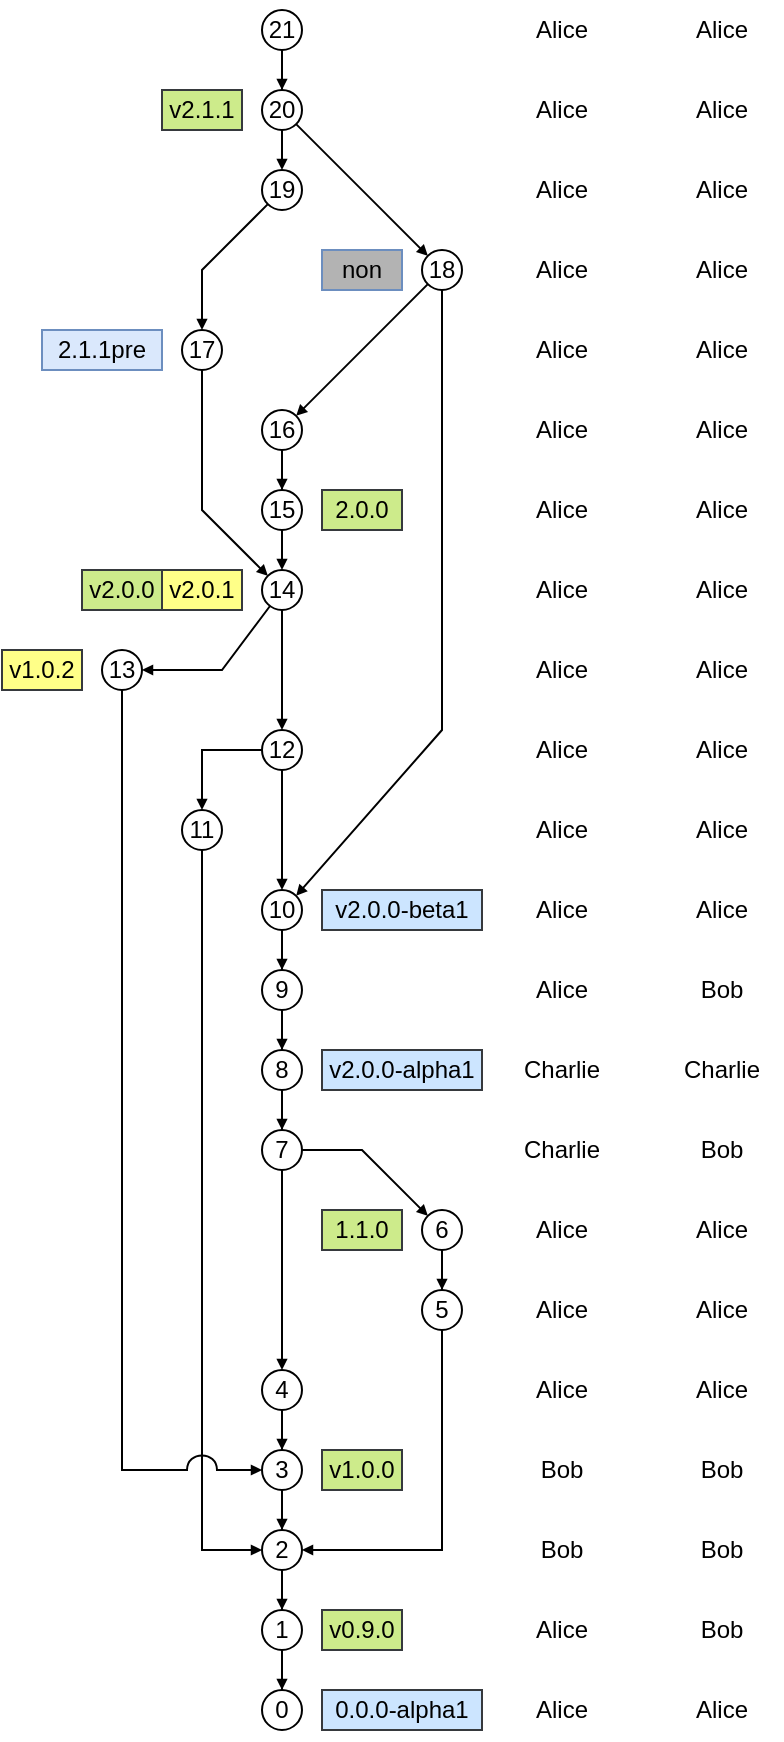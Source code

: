 <mxfile version="18.0.1" type="device" pages="2"><diagram id="Wy5-osBV8eUJZuhgSt0u" name="Page-1"><mxGraphModel dx="277" dy="831" grid="1" gridSize="10" guides="1" tooltips="1" connect="1" arrows="1" fold="1" page="1" pageScale="1" pageWidth="850" pageHeight="1100" math="0" shadow="0"><root><mxCell id="0"/><mxCell id="1" parent="0"/><mxCell id="ljIZP9Z7kQDjwwmqlBIa-49" value="v0.9.0" style="rounded=0;whiteSpace=wrap;html=1;fillColor=#cdeb8b;strokeColor=#36393d;" parent="1" vertex="1"><mxGeometry x="400" y="890" width="40" height="20" as="geometry"/></mxCell><mxCell id="ljIZP9Z7kQDjwwmqlBIa-51" style="edgeStyle=orthogonalEdgeStyle;rounded=0;jumpStyle=arc;jumpSize=15;orthogonalLoop=1;jettySize=auto;html=1;endArrow=block;endFill=1;endSize=3;" parent="1" source="ljIZP9Z7kQDjwwmqlBIa-1" target="ljIZP9Z7kQDjwwmqlBIa-50" edge="1"><mxGeometry relative="1" as="geometry"/></mxCell><mxCell id="ljIZP9Z7kQDjwwmqlBIa-1" value="1" style="ellipse;whiteSpace=wrap;html=1;" parent="1" vertex="1"><mxGeometry x="370" y="890" width="20" height="20" as="geometry"/></mxCell><mxCell id="ljIZP9Z7kQDjwwmqlBIa-9" style="edgeStyle=orthogonalEdgeStyle;rounded=0;orthogonalLoop=1;jettySize=auto;html=1;entryX=0.5;entryY=0;entryDx=0;entryDy=0;endArrow=block;endFill=1;endSize=3;" parent="1" source="ljIZP9Z7kQDjwwmqlBIa-2" target="ljIZP9Z7kQDjwwmqlBIa-1" edge="1"><mxGeometry relative="1" as="geometry"/></mxCell><mxCell id="ljIZP9Z7kQDjwwmqlBIa-2" value="2&lt;span style=&quot;color: rgba(0 , 0 , 0 , 0) ; font-family: monospace ; font-size: 0px&quot;&gt;%3CmxGraphModel%3E%3Croot%3E%3CmxCell%20id%3D%220%22%2F%3E%3CmxCell%20id%3D%221%22%20parent%3D%220%22%2F%3E%3CmxCell%20id%3D%222%22%20value%3D%221%22%20style%3D%22ellipse%3BwhiteSpace%3Dwrap%3Bhtml%3D1%3B%22%20vertex%3D%221%22%20parent%3D%221%22%3E%3CmxGeometry%20x%3D%22170%22%20y%3D%22690%22%20width%3D%2220%22%20height%3D%2220%22%20as%3D%22geometry%22%2F%3E%3C%2FmxCell%3E%3C%2Froot%3E%3C%2FmxGraphModel%3E&lt;/span&gt;" style="ellipse;whiteSpace=wrap;html=1;" parent="1" vertex="1"><mxGeometry x="370" y="850" width="20" height="20" as="geometry"/></mxCell><mxCell id="ljIZP9Z7kQDjwwmqlBIa-10" style="edgeStyle=orthogonalEdgeStyle;rounded=0;orthogonalLoop=1;jettySize=auto;html=1;entryX=0.5;entryY=0;entryDx=0;entryDy=0;endArrow=block;endFill=1;endSize=3;" parent="1" source="ljIZP9Z7kQDjwwmqlBIa-3" target="ljIZP9Z7kQDjwwmqlBIa-2" edge="1"><mxGeometry relative="1" as="geometry"/></mxCell><mxCell id="ljIZP9Z7kQDjwwmqlBIa-3" value="3" style="ellipse;whiteSpace=wrap;html=1;" parent="1" vertex="1"><mxGeometry x="370" y="810" width="20" height="20" as="geometry"/></mxCell><mxCell id="ljIZP9Z7kQDjwwmqlBIa-11" style="edgeStyle=orthogonalEdgeStyle;rounded=0;orthogonalLoop=1;jettySize=auto;html=1;entryX=0.5;entryY=0;entryDx=0;entryDy=0;endArrow=block;endFill=1;endSize=3;" parent="1" source="ljIZP9Z7kQDjwwmqlBIa-4" target="ljIZP9Z7kQDjwwmqlBIa-3" edge="1"><mxGeometry relative="1" as="geometry"/></mxCell><mxCell id="ljIZP9Z7kQDjwwmqlBIa-4" value="4" style="ellipse;whiteSpace=wrap;html=1;" parent="1" vertex="1"><mxGeometry x="370" y="770" width="20" height="20" as="geometry"/></mxCell><mxCell id="ljIZP9Z7kQDjwwmqlBIa-13" style="edgeStyle=orthogonalEdgeStyle;rounded=0;orthogonalLoop=1;jettySize=auto;html=1;entryX=1;entryY=0.5;entryDx=0;entryDy=0;endArrow=block;endFill=1;endSize=3;" parent="1" source="ljIZP9Z7kQDjwwmqlBIa-5" target="ljIZP9Z7kQDjwwmqlBIa-2" edge="1"><mxGeometry relative="1" as="geometry"><Array as="points"><mxPoint x="460" y="860"/></Array></mxGeometry></mxCell><mxCell id="ljIZP9Z7kQDjwwmqlBIa-5" value="5" style="ellipse;whiteSpace=wrap;html=1;" parent="1" vertex="1"><mxGeometry x="450" y="730" width="20" height="20" as="geometry"/></mxCell><mxCell id="ljIZP9Z7kQDjwwmqlBIa-12" style="edgeStyle=orthogonalEdgeStyle;rounded=0;orthogonalLoop=1;jettySize=auto;html=1;entryX=0.5;entryY=0;entryDx=0;entryDy=0;endArrow=block;endFill=1;endSize=3;" parent="1" source="ljIZP9Z7kQDjwwmqlBIa-6" target="ljIZP9Z7kQDjwwmqlBIa-5" edge="1"><mxGeometry relative="1" as="geometry"/></mxCell><mxCell id="ljIZP9Z7kQDjwwmqlBIa-6" value="6" style="ellipse;whiteSpace=wrap;html=1;" parent="1" vertex="1"><mxGeometry x="450" y="690" width="20" height="20" as="geometry"/></mxCell><mxCell id="ljIZP9Z7kQDjwwmqlBIa-14" style="rounded=0;orthogonalLoop=1;jettySize=auto;html=1;entryX=0;entryY=0;entryDx=0;entryDy=0;endArrow=block;endFill=1;endSize=3;" parent="1" source="ljIZP9Z7kQDjwwmqlBIa-8" target="ljIZP9Z7kQDjwwmqlBIa-6" edge="1"><mxGeometry relative="1" as="geometry"><Array as="points"><mxPoint x="420" y="660"/></Array></mxGeometry></mxCell><mxCell id="ljIZP9Z7kQDjwwmqlBIa-26" style="edgeStyle=orthogonalEdgeStyle;rounded=0;orthogonalLoop=1;jettySize=auto;html=1;entryX=0.5;entryY=0;entryDx=0;entryDy=0;endArrow=block;endFill=1;endSize=3;" parent="1" source="ljIZP9Z7kQDjwwmqlBIa-8" target="ljIZP9Z7kQDjwwmqlBIa-4" edge="1"><mxGeometry relative="1" as="geometry"/></mxCell><mxCell id="ljIZP9Z7kQDjwwmqlBIa-8" value="7" style="ellipse;whiteSpace=wrap;html=1;" parent="1" vertex="1"><mxGeometry x="370" y="650" width="20" height="20" as="geometry"/></mxCell><mxCell id="ljIZP9Z7kQDjwwmqlBIa-16" style="edgeStyle=orthogonalEdgeStyle;rounded=0;orthogonalLoop=1;jettySize=auto;html=1;entryX=0.5;entryY=0;entryDx=0;entryDy=0;endArrow=block;endFill=1;endSize=3;" parent="1" source="ljIZP9Z7kQDjwwmqlBIa-15" target="ljIZP9Z7kQDjwwmqlBIa-8" edge="1"><mxGeometry relative="1" as="geometry"/></mxCell><mxCell id="ljIZP9Z7kQDjwwmqlBIa-15" value="8" style="ellipse;whiteSpace=wrap;html=1;" parent="1" vertex="1"><mxGeometry x="370" y="610" width="20" height="20" as="geometry"/></mxCell><mxCell id="ljIZP9Z7kQDjwwmqlBIa-21" style="edgeStyle=orthogonalEdgeStyle;rounded=0;orthogonalLoop=1;jettySize=auto;html=1;endArrow=block;endFill=1;endSize=3;" parent="1" source="ljIZP9Z7kQDjwwmqlBIa-17" target="ljIZP9Z7kQDjwwmqlBIa-15" edge="1"><mxGeometry relative="1" as="geometry"/></mxCell><mxCell id="ljIZP9Z7kQDjwwmqlBIa-17" value="9" style="ellipse;whiteSpace=wrap;html=1;" parent="1" vertex="1"><mxGeometry x="370" y="570" width="20" height="20" as="geometry"/></mxCell><mxCell id="ljIZP9Z7kQDjwwmqlBIa-22" style="edgeStyle=orthogonalEdgeStyle;rounded=0;orthogonalLoop=1;jettySize=auto;html=1;entryX=0.5;entryY=0;entryDx=0;entryDy=0;endArrow=block;endFill=1;endSize=3;" parent="1" source="ljIZP9Z7kQDjwwmqlBIa-18" target="ljIZP9Z7kQDjwwmqlBIa-17" edge="1"><mxGeometry relative="1" as="geometry"/></mxCell><mxCell id="ljIZP9Z7kQDjwwmqlBIa-18" value="10" style="ellipse;whiteSpace=wrap;html=1;" parent="1" vertex="1"><mxGeometry x="370" y="530" width="20" height="20" as="geometry"/></mxCell><mxCell id="ljIZP9Z7kQDjwwmqlBIa-20" style="edgeStyle=orthogonalEdgeStyle;rounded=0;orthogonalLoop=1;jettySize=auto;html=1;entryX=0;entryY=0.5;entryDx=0;entryDy=0;endArrow=block;endFill=1;endSize=3;" parent="1" source="ljIZP9Z7kQDjwwmqlBIa-19" target="ljIZP9Z7kQDjwwmqlBIa-2" edge="1"><mxGeometry relative="1" as="geometry"><Array as="points"><mxPoint x="340" y="860"/></Array></mxGeometry></mxCell><mxCell id="ljIZP9Z7kQDjwwmqlBIa-19" value="11" style="ellipse;whiteSpace=wrap;html=1;" parent="1" vertex="1"><mxGeometry x="330" y="490" width="20" height="20" as="geometry"/></mxCell><mxCell id="ljIZP9Z7kQDjwwmqlBIa-24" style="edgeStyle=orthogonalEdgeStyle;rounded=0;orthogonalLoop=1;jettySize=auto;html=1;entryX=0.5;entryY=0;entryDx=0;entryDy=0;endArrow=block;endFill=1;endSize=3;" parent="1" source="ljIZP9Z7kQDjwwmqlBIa-23" target="ljIZP9Z7kQDjwwmqlBIa-18" edge="1"><mxGeometry relative="1" as="geometry"/></mxCell><mxCell id="ljIZP9Z7kQDjwwmqlBIa-25" style="edgeStyle=orthogonalEdgeStyle;rounded=0;orthogonalLoop=1;jettySize=auto;html=1;endArrow=block;endFill=1;endSize=3;entryX=0.5;entryY=0;entryDx=0;entryDy=0;" parent="1" source="ljIZP9Z7kQDjwwmqlBIa-23" target="ljIZP9Z7kQDjwwmqlBIa-19" edge="1"><mxGeometry relative="1" as="geometry"><mxPoint x="340" y="460" as="targetPoint"/></mxGeometry></mxCell><mxCell id="ljIZP9Z7kQDjwwmqlBIa-23" value="12" style="ellipse;whiteSpace=wrap;html=1;fontStyle=0" parent="1" vertex="1"><mxGeometry x="370" y="450" width="20" height="20" as="geometry"/></mxCell><mxCell id="ljIZP9Z7kQDjwwmqlBIa-28" style="edgeStyle=orthogonalEdgeStyle;rounded=0;orthogonalLoop=1;jettySize=auto;html=1;entryX=0;entryY=0.5;entryDx=0;entryDy=0;endArrow=block;endFill=1;endSize=3;jumpStyle=arc;jumpSize=15;" parent="1" source="ljIZP9Z7kQDjwwmqlBIa-27" target="ljIZP9Z7kQDjwwmqlBIa-3" edge="1"><mxGeometry relative="1" as="geometry"><Array as="points"><mxPoint x="300" y="820"/></Array></mxGeometry></mxCell><mxCell id="ljIZP9Z7kQDjwwmqlBIa-27" value="13" style="ellipse;whiteSpace=wrap;html=1;" parent="1" vertex="1"><mxGeometry x="290" y="410" width="20" height="20" as="geometry"/></mxCell><mxCell id="ljIZP9Z7kQDjwwmqlBIa-30" style="edgeStyle=orthogonalEdgeStyle;rounded=0;jumpStyle=arc;jumpSize=15;orthogonalLoop=1;jettySize=auto;html=1;entryX=0.5;entryY=0;entryDx=0;entryDy=0;endArrow=block;endFill=1;endSize=3;" parent="1" source="ljIZP9Z7kQDjwwmqlBIa-29" target="ljIZP9Z7kQDjwwmqlBIa-23" edge="1"><mxGeometry relative="1" as="geometry"/></mxCell><mxCell id="ljIZP9Z7kQDjwwmqlBIa-68" style="rounded=0;jumpStyle=arc;jumpSize=15;orthogonalLoop=1;jettySize=auto;html=1;entryX=1;entryY=0.5;entryDx=0;entryDy=0;endArrow=block;endFill=1;endSize=3;elbow=vertical;" parent="1" source="ljIZP9Z7kQDjwwmqlBIa-29" target="ljIZP9Z7kQDjwwmqlBIa-27" edge="1"><mxGeometry relative="1" as="geometry"><Array as="points"><mxPoint x="350" y="420"/></Array></mxGeometry></mxCell><mxCell id="ljIZP9Z7kQDjwwmqlBIa-29" value="14" style="ellipse;whiteSpace=wrap;html=1;" parent="1" vertex="1"><mxGeometry x="370" y="370" width="20" height="20" as="geometry"/></mxCell><mxCell id="ljIZP9Z7kQDjwwmqlBIa-34" style="rounded=0;jumpStyle=arc;jumpSize=15;orthogonalLoop=1;jettySize=auto;html=1;entryX=0.5;entryY=0;entryDx=0;entryDy=0;endArrow=block;endFill=1;endSize=3;" parent="1" source="ljIZP9Z7kQDjwwmqlBIa-31" target="ljIZP9Z7kQDjwwmqlBIa-29" edge="1"><mxGeometry relative="1" as="geometry"/></mxCell><mxCell id="ljIZP9Z7kQDjwwmqlBIa-31" value="15" style="ellipse;whiteSpace=wrap;html=1;" parent="1" vertex="1"><mxGeometry x="370" y="330" width="20" height="20" as="geometry"/></mxCell><mxCell id="ljIZP9Z7kQDjwwmqlBIa-33" style="edgeStyle=orthogonalEdgeStyle;rounded=0;jumpStyle=arc;jumpSize=15;orthogonalLoop=1;jettySize=auto;html=1;entryX=0.5;entryY=0;entryDx=0;entryDy=0;endArrow=block;endFill=1;endSize=3;" parent="1" source="ljIZP9Z7kQDjwwmqlBIa-32" target="ljIZP9Z7kQDjwwmqlBIa-31" edge="1"><mxGeometry relative="1" as="geometry"/></mxCell><mxCell id="ljIZP9Z7kQDjwwmqlBIa-32" value="16" style="ellipse;whiteSpace=wrap;html=1;" parent="1" vertex="1"><mxGeometry x="370" y="290" width="20" height="20" as="geometry"/></mxCell><mxCell id="ljIZP9Z7kQDjwwmqlBIa-36" style="rounded=0;jumpStyle=arc;jumpSize=15;orthogonalLoop=1;jettySize=auto;html=1;endArrow=block;endFill=1;endSize=3;entryX=0;entryY=0;entryDx=0;entryDy=0;" parent="1" source="ljIZP9Z7kQDjwwmqlBIa-35" target="ljIZP9Z7kQDjwwmqlBIa-29" edge="1"><mxGeometry relative="1" as="geometry"><mxPoint x="380" y="370" as="targetPoint"/><Array as="points"><mxPoint x="340" y="340"/></Array></mxGeometry></mxCell><mxCell id="ljIZP9Z7kQDjwwmqlBIa-35" value="17" style="ellipse;whiteSpace=wrap;html=1;" parent="1" vertex="1"><mxGeometry x="330" y="250" width="20" height="20" as="geometry"/></mxCell><mxCell id="ljIZP9Z7kQDjwwmqlBIa-38" style="rounded=0;jumpStyle=arc;jumpSize=15;orthogonalLoop=1;jettySize=auto;html=1;entryX=1;entryY=0;entryDx=0;entryDy=0;endArrow=block;endFill=1;endSize=3;" parent="1" source="ljIZP9Z7kQDjwwmqlBIa-37" target="ljIZP9Z7kQDjwwmqlBIa-32" edge="1"><mxGeometry relative="1" as="geometry"><Array as="points"/></mxGeometry></mxCell><mxCell id="ljIZP9Z7kQDjwwmqlBIa-39" style="rounded=0;jumpStyle=arc;jumpSize=15;orthogonalLoop=1;jettySize=auto;html=1;entryX=1;entryY=0;entryDx=0;entryDy=0;endArrow=block;endFill=1;endSize=3;" parent="1" source="ljIZP9Z7kQDjwwmqlBIa-37" target="ljIZP9Z7kQDjwwmqlBIa-18" edge="1"><mxGeometry relative="1" as="geometry"><Array as="points"><mxPoint x="460" y="450"/></Array></mxGeometry></mxCell><mxCell id="ljIZP9Z7kQDjwwmqlBIa-37" value="18" style="ellipse;whiteSpace=wrap;html=1;" parent="1" vertex="1"><mxGeometry x="450" y="210" width="20" height="20" as="geometry"/></mxCell><mxCell id="ljIZP9Z7kQDjwwmqlBIa-41" style="rounded=0;jumpStyle=arc;jumpSize=15;orthogonalLoop=1;jettySize=auto;html=1;entryX=0.5;entryY=0;entryDx=0;entryDy=0;endArrow=block;endFill=1;endSize=3;" parent="1" source="ljIZP9Z7kQDjwwmqlBIa-40" target="ljIZP9Z7kQDjwwmqlBIa-35" edge="1"><mxGeometry relative="1" as="geometry"><Array as="points"><mxPoint x="340" y="220"/></Array></mxGeometry></mxCell><mxCell id="ljIZP9Z7kQDjwwmqlBIa-40" value="19" style="ellipse;whiteSpace=wrap;html=1;" parent="1" vertex="1"><mxGeometry x="370" y="170" width="20" height="20" as="geometry"/></mxCell><mxCell id="ljIZP9Z7kQDjwwmqlBIa-46" style="rounded=0;jumpStyle=arc;jumpSize=15;orthogonalLoop=1;jettySize=auto;html=1;entryX=0;entryY=0;entryDx=0;entryDy=0;endArrow=block;endFill=1;endSize=3;" parent="1" source="ljIZP9Z7kQDjwwmqlBIa-43" target="ljIZP9Z7kQDjwwmqlBIa-37" edge="1"><mxGeometry relative="1" as="geometry"><Array as="points"/></mxGeometry></mxCell><mxCell id="ljIZP9Z7kQDjwwmqlBIa-47" style="rounded=0;jumpStyle=arc;jumpSize=15;orthogonalLoop=1;jettySize=auto;html=1;entryX=0.5;entryY=0;entryDx=0;entryDy=0;endArrow=block;endFill=1;endSize=3;" parent="1" source="ljIZP9Z7kQDjwwmqlBIa-43" target="ljIZP9Z7kQDjwwmqlBIa-40" edge="1"><mxGeometry relative="1" as="geometry"><Array as="points"/></mxGeometry></mxCell><mxCell id="ljIZP9Z7kQDjwwmqlBIa-43" value="20" style="ellipse;whiteSpace=wrap;html=1;" parent="1" vertex="1"><mxGeometry x="370" y="130" width="20" height="20" as="geometry"/></mxCell><mxCell id="ljIZP9Z7kQDjwwmqlBIa-45" style="edgeStyle=orthogonalEdgeStyle;rounded=0;jumpStyle=arc;jumpSize=15;orthogonalLoop=1;jettySize=auto;html=1;entryX=0.5;entryY=0;entryDx=0;entryDy=0;endArrow=block;endFill=1;endSize=3;" parent="1" source="ljIZP9Z7kQDjwwmqlBIa-44" target="ljIZP9Z7kQDjwwmqlBIa-43" edge="1"><mxGeometry relative="1" as="geometry"/></mxCell><mxCell id="ljIZP9Z7kQDjwwmqlBIa-44" value="21" style="ellipse;whiteSpace=wrap;html=1;" parent="1" vertex="1"><mxGeometry x="370" y="90" width="20" height="20" as="geometry"/></mxCell><mxCell id="ljIZP9Z7kQDjwwmqlBIa-50" value="0" style="ellipse;whiteSpace=wrap;html=1;" parent="1" vertex="1"><mxGeometry x="370" y="930" width="20" height="20" as="geometry"/></mxCell><mxCell id="ljIZP9Z7kQDjwwmqlBIa-52" value="v1.0.0" style="rounded=0;whiteSpace=wrap;html=1;fillColor=#CDEB8B;strokeColor=#36393d;" parent="1" vertex="1"><mxGeometry x="400" y="810" width="40" height="20" as="geometry"/></mxCell><mxCell id="ljIZP9Z7kQDjwwmqlBIa-56" value="1.1.0" style="rounded=0;whiteSpace=wrap;html=1;fillColor=#cdeb8b;strokeColor=#36393d;" parent="1" vertex="1"><mxGeometry x="400" y="690" width="40" height="20" as="geometry"/></mxCell><mxCell id="ljIZP9Z7kQDjwwmqlBIa-57" value="v2.0.0-alpha1" style="rounded=0;whiteSpace=wrap;html=1;fillColor=#cce5ff;strokeColor=#36393d;" parent="1" vertex="1"><mxGeometry x="400" y="610" width="80" height="20" as="geometry"/></mxCell><mxCell id="ljIZP9Z7kQDjwwmqlBIa-58" value="v2.0.0-beta1" style="rounded=0;whiteSpace=wrap;html=1;fillColor=#cce5ff;strokeColor=#36393d;" parent="1" vertex="1"><mxGeometry x="400" y="530" width="80" height="20" as="geometry"/></mxCell><mxCell id="ljIZP9Z7kQDjwwmqlBIa-59" value="v1.0.2" style="rounded=0;whiteSpace=wrap;html=1;fillColor=#ffff88;strokeColor=#36393d;" parent="1" vertex="1"><mxGeometry x="240" y="410" width="40" height="20" as="geometry"/></mxCell><mxCell id="ljIZP9Z7kQDjwwmqlBIa-63" value="v2.1.1" style="rounded=0;whiteSpace=wrap;html=1;fillColor=#cdeb8b;strokeColor=#36393d;" parent="1" vertex="1"><mxGeometry x="320" y="130" width="40" height="20" as="geometry"/></mxCell><mxCell id="ljIZP9Z7kQDjwwmqlBIa-64" value="v2.0.0" style="rounded=0;whiteSpace=wrap;html=1;fillColor=#cdeb8b;strokeColor=#36393d;" parent="1" vertex="1"><mxGeometry x="280" y="370" width="40" height="20" as="geometry"/></mxCell><mxCell id="ljIZP9Z7kQDjwwmqlBIa-61" value="v2.0.1" style="rounded=0;whiteSpace=wrap;html=1;fillColor=#ffff88;strokeColor=#36393d;" parent="1" vertex="1"><mxGeometry x="320" y="370" width="40" height="20" as="geometry"/></mxCell><mxCell id="MgJPRESKYdpHTR8LoFHg-3" value="Bob" style="text;html=1;strokeColor=none;fillColor=none;align=center;verticalAlign=middle;whiteSpace=wrap;rounded=0;" parent="1" vertex="1"><mxGeometry x="490" y="845" width="60" height="30" as="geometry"/></mxCell><mxCell id="MgJPRESKYdpHTR8LoFHg-4" value="Bob" style="text;html=1;strokeColor=none;fillColor=none;align=center;verticalAlign=middle;whiteSpace=wrap;rounded=0;" parent="1" vertex="1"><mxGeometry x="490" y="805" width="60" height="30" as="geometry"/></mxCell><mxCell id="MgJPRESKYdpHTR8LoFHg-8" value="Charlie" style="text;html=1;strokeColor=none;fillColor=none;align=center;verticalAlign=middle;whiteSpace=wrap;rounded=0;" parent="1" vertex="1"><mxGeometry x="490" y="645" width="60" height="30" as="geometry"/></mxCell><mxCell id="MgJPRESKYdpHTR8LoFHg-9" value="Charlie" style="text;html=1;strokeColor=none;fillColor=none;align=center;verticalAlign=middle;whiteSpace=wrap;rounded=0;" parent="1" vertex="1"><mxGeometry x="490" y="605" width="60" height="30" as="geometry"/></mxCell><mxCell id="MgJPRESKYdpHTR8LoFHg-10" value="Alice" style="text;html=1;strokeColor=none;fillColor=none;align=center;verticalAlign=middle;whiteSpace=wrap;rounded=0;" parent="1" vertex="1"><mxGeometry x="490" y="565" width="60" height="30" as="geometry"/></mxCell><mxCell id="MgJPRESKYdpHTR8LoFHg-20" value="Alice" style="text;html=1;strokeColor=none;fillColor=none;align=center;verticalAlign=middle;whiteSpace=wrap;rounded=0;" parent="1" vertex="1"><mxGeometry x="490" y="165" width="60" height="30" as="geometry"/></mxCell><mxCell id="MgJPRESKYdpHTR8LoFHg-21" value="Alice" style="text;html=1;strokeColor=none;fillColor=none;align=center;verticalAlign=middle;whiteSpace=wrap;rounded=0;" parent="1" vertex="1"><mxGeometry x="490" y="125" width="60" height="30" as="geometry"/></mxCell><mxCell id="MgJPRESKYdpHTR8LoFHg-22" value="Alice" style="text;html=1;strokeColor=none;fillColor=none;align=center;verticalAlign=middle;whiteSpace=wrap;rounded=0;" parent="1" vertex="1"><mxGeometry x="490" y="85" width="60" height="30" as="geometry"/></mxCell><mxCell id="MgJPRESKYdpHTR8LoFHg-23" value="Alice" style="text;html=1;strokeColor=none;fillColor=none;align=center;verticalAlign=middle;whiteSpace=wrap;rounded=0;" parent="1" vertex="1"><mxGeometry x="570" y="925" width="60" height="30" as="geometry"/></mxCell><mxCell id="MgJPRESKYdpHTR8LoFHg-25" value="Bob" style="text;html=1;strokeColor=none;fillColor=none;align=center;verticalAlign=middle;whiteSpace=wrap;rounded=0;" parent="1" vertex="1"><mxGeometry x="570" y="885" width="60" height="30" as="geometry"/></mxCell><mxCell id="MgJPRESKYdpHTR8LoFHg-26" value="Bob" style="text;html=1;strokeColor=none;fillColor=none;align=center;verticalAlign=middle;whiteSpace=wrap;rounded=0;" parent="1" vertex="1"><mxGeometry x="570" y="845" width="60" height="30" as="geometry"/></mxCell><mxCell id="MgJPRESKYdpHTR8LoFHg-27" value="Bob" style="text;html=1;strokeColor=none;fillColor=none;align=center;verticalAlign=middle;whiteSpace=wrap;rounded=0;" parent="1" vertex="1"><mxGeometry x="570" y="805" width="60" height="30" as="geometry"/></mxCell><mxCell id="MgJPRESKYdpHTR8LoFHg-28" value="Alice" style="text;html=1;strokeColor=none;fillColor=none;align=center;verticalAlign=middle;whiteSpace=wrap;rounded=0;" parent="1" vertex="1"><mxGeometry x="570" y="765" width="60" height="30" as="geometry"/></mxCell><mxCell id="MgJPRESKYdpHTR8LoFHg-29" value="Alice" style="text;html=1;strokeColor=none;fillColor=none;align=center;verticalAlign=middle;whiteSpace=wrap;rounded=0;" parent="1" vertex="1"><mxGeometry x="570" y="725" width="60" height="30" as="geometry"/></mxCell><mxCell id="MgJPRESKYdpHTR8LoFHg-30" value="Alice" style="text;html=1;strokeColor=none;fillColor=none;align=center;verticalAlign=middle;whiteSpace=wrap;rounded=0;" parent="1" vertex="1"><mxGeometry x="570" y="685" width="60" height="30" as="geometry"/></mxCell><mxCell id="MgJPRESKYdpHTR8LoFHg-31" value="Bob" style="text;html=1;strokeColor=none;fillColor=none;align=center;verticalAlign=middle;whiteSpace=wrap;rounded=0;" parent="1" vertex="1"><mxGeometry x="570" y="645" width="60" height="30" as="geometry"/></mxCell><mxCell id="MgJPRESKYdpHTR8LoFHg-32" value="Charlie" style="text;html=1;strokeColor=none;fillColor=none;align=center;verticalAlign=middle;whiteSpace=wrap;rounded=0;" parent="1" vertex="1"><mxGeometry x="570" y="605" width="60" height="30" as="geometry"/></mxCell><mxCell id="MgJPRESKYdpHTR8LoFHg-33" value="Bob" style="text;html=1;strokeColor=none;fillColor=none;align=center;verticalAlign=middle;whiteSpace=wrap;rounded=0;" parent="1" vertex="1"><mxGeometry x="570" y="565" width="60" height="30" as="geometry"/></mxCell><mxCell id="MgJPRESKYdpHTR8LoFHg-34" value="Alice" style="text;html=1;strokeColor=none;fillColor=none;align=center;verticalAlign=middle;whiteSpace=wrap;rounded=0;" parent="1" vertex="1"><mxGeometry x="570" y="525" width="60" height="30" as="geometry"/></mxCell><mxCell id="MgJPRESKYdpHTR8LoFHg-35" value="Alice" style="text;html=1;strokeColor=none;fillColor=none;align=center;verticalAlign=middle;whiteSpace=wrap;rounded=0;" parent="1" vertex="1"><mxGeometry x="570" y="485" width="60" height="30" as="geometry"/></mxCell><mxCell id="MgJPRESKYdpHTR8LoFHg-36" value="Alice" style="text;html=1;strokeColor=none;fillColor=none;align=center;verticalAlign=middle;whiteSpace=wrap;rounded=0;" parent="1" vertex="1"><mxGeometry x="570" y="445" width="60" height="30" as="geometry"/></mxCell><mxCell id="MgJPRESKYdpHTR8LoFHg-37" value="Alice" style="text;html=1;strokeColor=none;fillColor=none;align=center;verticalAlign=middle;whiteSpace=wrap;rounded=0;" parent="1" vertex="1"><mxGeometry x="570" y="405" width="60" height="30" as="geometry"/></mxCell><mxCell id="MgJPRESKYdpHTR8LoFHg-38" value="Alice" style="text;html=1;strokeColor=none;fillColor=none;align=center;verticalAlign=middle;whiteSpace=wrap;rounded=0;" parent="1" vertex="1"><mxGeometry x="570" y="365" width="60" height="30" as="geometry"/></mxCell><mxCell id="MgJPRESKYdpHTR8LoFHg-39" value="Alice" style="text;html=1;strokeColor=none;fillColor=none;align=center;verticalAlign=middle;whiteSpace=wrap;rounded=0;" parent="1" vertex="1"><mxGeometry x="570" y="325" width="60" height="30" as="geometry"/></mxCell><mxCell id="MgJPRESKYdpHTR8LoFHg-40" value="Alice" style="text;html=1;strokeColor=none;fillColor=none;align=center;verticalAlign=middle;whiteSpace=wrap;rounded=0;" parent="1" vertex="1"><mxGeometry x="570" y="285" width="60" height="30" as="geometry"/></mxCell><mxCell id="MgJPRESKYdpHTR8LoFHg-41" value="Alice" style="text;html=1;strokeColor=none;fillColor=none;align=center;verticalAlign=middle;whiteSpace=wrap;rounded=0;" parent="1" vertex="1"><mxGeometry x="570" y="245" width="60" height="30" as="geometry"/></mxCell><mxCell id="MgJPRESKYdpHTR8LoFHg-42" value="Alice" style="text;html=1;strokeColor=none;fillColor=none;align=center;verticalAlign=middle;whiteSpace=wrap;rounded=0;" parent="1" vertex="1"><mxGeometry x="570" y="205" width="60" height="30" as="geometry"/></mxCell><mxCell id="MgJPRESKYdpHTR8LoFHg-43" value="Alice" style="text;html=1;strokeColor=none;fillColor=none;align=center;verticalAlign=middle;whiteSpace=wrap;rounded=0;" parent="1" vertex="1"><mxGeometry x="570" y="165" width="60" height="30" as="geometry"/></mxCell><mxCell id="MgJPRESKYdpHTR8LoFHg-44" value="Alice" style="text;html=1;strokeColor=none;fillColor=none;align=center;verticalAlign=middle;whiteSpace=wrap;rounded=0;" parent="1" vertex="1"><mxGeometry x="570" y="125" width="60" height="30" as="geometry"/></mxCell><mxCell id="MgJPRESKYdpHTR8LoFHg-45" value="Alice" style="text;html=1;strokeColor=none;fillColor=none;align=center;verticalAlign=middle;whiteSpace=wrap;rounded=0;" parent="1" vertex="1"><mxGeometry x="570" y="85" width="60" height="30" as="geometry"/></mxCell><mxCell id="MgJPRESKYdpHTR8LoFHg-46" value="Alice" style="text;html=1;strokeColor=none;fillColor=none;align=center;verticalAlign=middle;whiteSpace=wrap;rounded=0;" parent="1" vertex="1"><mxGeometry x="490" y="525" width="60" height="30" as="geometry"/></mxCell><mxCell id="MgJPRESKYdpHTR8LoFHg-47" value="Alice" style="text;html=1;strokeColor=none;fillColor=none;align=center;verticalAlign=middle;whiteSpace=wrap;rounded=0;" parent="1" vertex="1"><mxGeometry x="490" y="485" width="60" height="30" as="geometry"/></mxCell><mxCell id="MgJPRESKYdpHTR8LoFHg-48" value="Alice" style="text;html=1;strokeColor=none;fillColor=none;align=center;verticalAlign=middle;whiteSpace=wrap;rounded=0;" parent="1" vertex="1"><mxGeometry x="490" y="445" width="60" height="30" as="geometry"/></mxCell><mxCell id="MgJPRESKYdpHTR8LoFHg-49" value="Alice" style="text;html=1;strokeColor=none;fillColor=none;align=center;verticalAlign=middle;whiteSpace=wrap;rounded=0;" parent="1" vertex="1"><mxGeometry x="490" y="405" width="60" height="30" as="geometry"/></mxCell><mxCell id="MgJPRESKYdpHTR8LoFHg-50" value="Alice" style="text;html=1;strokeColor=none;fillColor=none;align=center;verticalAlign=middle;whiteSpace=wrap;rounded=0;" parent="1" vertex="1"><mxGeometry x="490" y="365" width="60" height="30" as="geometry"/></mxCell><mxCell id="MgJPRESKYdpHTR8LoFHg-51" value="Alice" style="text;html=1;strokeColor=none;fillColor=none;align=center;verticalAlign=middle;whiteSpace=wrap;rounded=0;" parent="1" vertex="1"><mxGeometry x="490" y="325" width="60" height="30" as="geometry"/></mxCell><mxCell id="MgJPRESKYdpHTR8LoFHg-52" value="Alice" style="text;html=1;strokeColor=none;fillColor=none;align=center;verticalAlign=middle;whiteSpace=wrap;rounded=0;" parent="1" vertex="1"><mxGeometry x="490" y="285" width="60" height="30" as="geometry"/></mxCell><mxCell id="MgJPRESKYdpHTR8LoFHg-53" value="Alice" style="text;html=1;strokeColor=none;fillColor=none;align=center;verticalAlign=middle;whiteSpace=wrap;rounded=0;" parent="1" vertex="1"><mxGeometry x="490" y="245" width="60" height="30" as="geometry"/></mxCell><mxCell id="MgJPRESKYdpHTR8LoFHg-54" value="Alice" style="text;html=1;strokeColor=none;fillColor=none;align=center;verticalAlign=middle;whiteSpace=wrap;rounded=0;" parent="1" vertex="1"><mxGeometry x="490" y="205" width="60" height="30" as="geometry"/></mxCell><mxCell id="MgJPRESKYdpHTR8LoFHg-55" value="Alice" style="text;html=1;strokeColor=none;fillColor=none;align=center;verticalAlign=middle;whiteSpace=wrap;rounded=0;" parent="1" vertex="1"><mxGeometry x="490" y="685" width="60" height="30" as="geometry"/></mxCell><mxCell id="MgJPRESKYdpHTR8LoFHg-56" value="Alice" style="text;html=1;strokeColor=none;fillColor=none;align=center;verticalAlign=middle;whiteSpace=wrap;rounded=0;" parent="1" vertex="1"><mxGeometry x="490" y="725" width="60" height="30" as="geometry"/></mxCell><mxCell id="MgJPRESKYdpHTR8LoFHg-57" value="Alice" style="text;html=1;strokeColor=none;fillColor=none;align=center;verticalAlign=middle;whiteSpace=wrap;rounded=0;" parent="1" vertex="1"><mxGeometry x="490" y="765" width="60" height="30" as="geometry"/></mxCell><mxCell id="MgJPRESKYdpHTR8LoFHg-58" value="Alice" style="text;html=1;strokeColor=none;fillColor=none;align=center;verticalAlign=middle;whiteSpace=wrap;rounded=0;" parent="1" vertex="1"><mxGeometry x="490" y="885" width="60" height="30" as="geometry"/></mxCell><mxCell id="MgJPRESKYdpHTR8LoFHg-59" value="Alice" style="text;html=1;strokeColor=none;fillColor=none;align=center;verticalAlign=middle;whiteSpace=wrap;rounded=0;" parent="1" vertex="1"><mxGeometry x="490" y="925" width="60" height="30" as="geometry"/></mxCell><mxCell id="MgJPRESKYdpHTR8LoFHg-61" value="0.0.0-alpha1" style="rounded=0;whiteSpace=wrap;html=1;fillColor=#cce5ff;strokeColor=#36393d;" parent="1" vertex="1"><mxGeometry x="400" y="930" width="80" height="20" as="geometry"/></mxCell><mxCell id="heSDx9zrnoaJ1bu-rmXm-1" value="non" style="rounded=0;whiteSpace=wrap;html=1;fillColor=#B3B3B3;strokeColor=#6c8ebf;" parent="1" vertex="1"><mxGeometry x="400" y="210" width="40" height="20" as="geometry"/></mxCell><mxCell id="YUS3JCUcRgRAHSUaT7Eq-3" value="2.0.0" style="rounded=0;whiteSpace=wrap;html=1;fillColor=#cdeb8b;strokeColor=#36393d;" vertex="1" parent="1"><mxGeometry x="400" y="330" width="40" height="20" as="geometry"/></mxCell><mxCell id="YUS3JCUcRgRAHSUaT7Eq-4" value="2.1.1pre" style="rounded=0;whiteSpace=wrap;html=1;fillColor=#dae8fc;strokeColor=#6c8ebf;" vertex="1" parent="1"><mxGeometry x="260" y="250" width="60" height="20" as="geometry"/></mxCell></root></mxGraphModel></diagram><diagram id="ILB7xTQA1d9Sib0qMygp" name="Page-2"><mxGraphModel dx="813" dy="493" grid="1" gridSize="10" guides="1" tooltips="1" connect="1" arrows="1" fold="1" page="1" pageScale="1" pageWidth="850" pageHeight="1100" math="0" shadow="0"><root><mxCell id="p0pDw5MkoEYh8k5_AeFg-0"/><mxCell id="p0pDw5MkoEYh8k5_AeFg-1" parent="p0pDw5MkoEYh8k5_AeFg-0"/><mxCell id="p0pDw5MkoEYh8k5_AeFg-2" value="v1.0.0" style="rounded=0;whiteSpace=wrap;html=1;fillColor=#cdeb8b;strokeColor=#36393d;" vertex="1" parent="p0pDw5MkoEYh8k5_AeFg-1"><mxGeometry x="400" y="890" width="40" height="20" as="geometry"/></mxCell><mxCell id="p0pDw5MkoEYh8k5_AeFg-3" style="edgeStyle=orthogonalEdgeStyle;rounded=0;jumpStyle=arc;jumpSize=15;orthogonalLoop=1;jettySize=auto;html=1;endArrow=block;endFill=1;endSize=3;" edge="1" parent="p0pDw5MkoEYh8k5_AeFg-1" source="p0pDw5MkoEYh8k5_AeFg-4" target="p0pDw5MkoEYh8k5_AeFg-50"><mxGeometry relative="1" as="geometry"/></mxCell><mxCell id="p0pDw5MkoEYh8k5_AeFg-4" value="1" style="ellipse;whiteSpace=wrap;html=1;" vertex="1" parent="p0pDw5MkoEYh8k5_AeFg-1"><mxGeometry x="370" y="890" width="20" height="20" as="geometry"/></mxCell><mxCell id="p0pDw5MkoEYh8k5_AeFg-5" style="edgeStyle=orthogonalEdgeStyle;rounded=0;orthogonalLoop=1;jettySize=auto;html=1;entryX=0.5;entryY=0;entryDx=0;entryDy=0;endArrow=block;endFill=1;endSize=3;" edge="1" parent="p0pDw5MkoEYh8k5_AeFg-1" source="p0pDw5MkoEYh8k5_AeFg-6" target="p0pDw5MkoEYh8k5_AeFg-4"><mxGeometry relative="1" as="geometry"/></mxCell><mxCell id="p0pDw5MkoEYh8k5_AeFg-6" value="2&lt;span style=&quot;color: rgba(0 , 0 , 0 , 0) ; font-family: monospace ; font-size: 0px&quot;&gt;%3CmxGraphModel%3E%3Croot%3E%3CmxCell%20id%3D%220%22%2F%3E%3CmxCell%20id%3D%221%22%20parent%3D%220%22%2F%3E%3CmxCell%20id%3D%222%22%20value%3D%221%22%20style%3D%22ellipse%3BwhiteSpace%3Dwrap%3Bhtml%3D1%3B%22%20vertex%3D%221%22%20parent%3D%221%22%3E%3CmxGeometry%20x%3D%22170%22%20y%3D%22690%22%20width%3D%2220%22%20height%3D%2220%22%20as%3D%22geometry%22%2F%3E%3C%2FmxCell%3E%3C%2Froot%3E%3C%2FmxGraphModel%3E&lt;/span&gt;" style="ellipse;whiteSpace=wrap;html=1;fillColor=#dae8fc;strokeColor=#6c8ebf;" vertex="1" parent="p0pDw5MkoEYh8k5_AeFg-1"><mxGeometry x="370" y="850" width="20" height="20" as="geometry"/></mxCell><mxCell id="p0pDw5MkoEYh8k5_AeFg-7" style="edgeStyle=orthogonalEdgeStyle;rounded=0;orthogonalLoop=1;jettySize=auto;html=1;entryX=0.5;entryY=0;entryDx=0;entryDy=0;endArrow=block;endFill=1;endSize=3;" edge="1" parent="p0pDw5MkoEYh8k5_AeFg-1" source="p0pDw5MkoEYh8k5_AeFg-8" target="p0pDw5MkoEYh8k5_AeFg-6"><mxGeometry relative="1" as="geometry"/></mxCell><mxCell id="p0pDw5MkoEYh8k5_AeFg-8" value="3" style="ellipse;whiteSpace=wrap;html=1;" vertex="1" parent="p0pDw5MkoEYh8k5_AeFg-1"><mxGeometry x="370" y="810" width="20" height="20" as="geometry"/></mxCell><mxCell id="p0pDw5MkoEYh8k5_AeFg-9" style="edgeStyle=orthogonalEdgeStyle;rounded=0;orthogonalLoop=1;jettySize=auto;html=1;entryX=0.5;entryY=0;entryDx=0;entryDy=0;endArrow=block;endFill=1;endSize=3;" edge="1" parent="p0pDw5MkoEYh8k5_AeFg-1" source="p0pDw5MkoEYh8k5_AeFg-10" target="p0pDw5MkoEYh8k5_AeFg-8"><mxGeometry relative="1" as="geometry"/></mxCell><mxCell id="p0pDw5MkoEYh8k5_AeFg-10" value="4" style="ellipse;whiteSpace=wrap;html=1;" vertex="1" parent="p0pDw5MkoEYh8k5_AeFg-1"><mxGeometry x="370" y="770" width="20" height="20" as="geometry"/></mxCell><mxCell id="p0pDw5MkoEYh8k5_AeFg-11" style="edgeStyle=orthogonalEdgeStyle;rounded=0;orthogonalLoop=1;jettySize=auto;html=1;entryX=1;entryY=0.5;entryDx=0;entryDy=0;endArrow=block;endFill=1;endSize=3;" edge="1" parent="p0pDw5MkoEYh8k5_AeFg-1" source="p0pDw5MkoEYh8k5_AeFg-12" target="p0pDw5MkoEYh8k5_AeFg-6"><mxGeometry relative="1" as="geometry"><Array as="points"><mxPoint x="460" y="860"/></Array></mxGeometry></mxCell><mxCell id="p0pDw5MkoEYh8k5_AeFg-12" value="5" style="ellipse;whiteSpace=wrap;html=1;" vertex="1" parent="p0pDw5MkoEYh8k5_AeFg-1"><mxGeometry x="450" y="730" width="20" height="20" as="geometry"/></mxCell><mxCell id="p0pDw5MkoEYh8k5_AeFg-13" style="edgeStyle=orthogonalEdgeStyle;rounded=0;orthogonalLoop=1;jettySize=auto;html=1;entryX=0.5;entryY=0;entryDx=0;entryDy=0;endArrow=block;endFill=1;endSize=3;" edge="1" parent="p0pDw5MkoEYh8k5_AeFg-1" source="p0pDw5MkoEYh8k5_AeFg-14" target="p0pDw5MkoEYh8k5_AeFg-12"><mxGeometry relative="1" as="geometry"/></mxCell><mxCell id="p0pDw5MkoEYh8k5_AeFg-14" value="6" style="ellipse;whiteSpace=wrap;html=1;" vertex="1" parent="p0pDw5MkoEYh8k5_AeFg-1"><mxGeometry x="450" y="690" width="20" height="20" as="geometry"/></mxCell><mxCell id="p0pDw5MkoEYh8k5_AeFg-15" style="rounded=0;orthogonalLoop=1;jettySize=auto;html=1;entryX=0;entryY=0;entryDx=0;entryDy=0;endArrow=block;endFill=1;endSize=3;" edge="1" parent="p0pDw5MkoEYh8k5_AeFg-1" source="p0pDw5MkoEYh8k5_AeFg-17" target="p0pDw5MkoEYh8k5_AeFg-14"><mxGeometry relative="1" as="geometry"><Array as="points"><mxPoint x="420" y="660"/></Array></mxGeometry></mxCell><mxCell id="p0pDw5MkoEYh8k5_AeFg-16" style="edgeStyle=orthogonalEdgeStyle;rounded=0;orthogonalLoop=1;jettySize=auto;html=1;entryX=0.5;entryY=0;entryDx=0;entryDy=0;endArrow=block;endFill=1;endSize=3;" edge="1" parent="p0pDw5MkoEYh8k5_AeFg-1" source="p0pDw5MkoEYh8k5_AeFg-17" target="p0pDw5MkoEYh8k5_AeFg-10"><mxGeometry relative="1" as="geometry"/></mxCell><mxCell id="p0pDw5MkoEYh8k5_AeFg-17" value="7" style="ellipse;whiteSpace=wrap;html=1;" vertex="1" parent="p0pDw5MkoEYh8k5_AeFg-1"><mxGeometry x="370" y="650" width="20" height="20" as="geometry"/></mxCell><mxCell id="p0pDw5MkoEYh8k5_AeFg-18" style="edgeStyle=orthogonalEdgeStyle;rounded=0;orthogonalLoop=1;jettySize=auto;html=1;entryX=0.5;entryY=0;entryDx=0;entryDy=0;endArrow=block;endFill=1;endSize=3;" edge="1" parent="p0pDw5MkoEYh8k5_AeFg-1" source="p0pDw5MkoEYh8k5_AeFg-19" target="p0pDw5MkoEYh8k5_AeFg-17"><mxGeometry relative="1" as="geometry"/></mxCell><mxCell id="p0pDw5MkoEYh8k5_AeFg-19" value="8" style="ellipse;whiteSpace=wrap;html=1;" vertex="1" parent="p0pDw5MkoEYh8k5_AeFg-1"><mxGeometry x="370" y="610" width="20" height="20" as="geometry"/></mxCell><mxCell id="p0pDw5MkoEYh8k5_AeFg-20" style="edgeStyle=orthogonalEdgeStyle;rounded=0;orthogonalLoop=1;jettySize=auto;html=1;endArrow=block;endFill=1;endSize=3;" edge="1" parent="p0pDw5MkoEYh8k5_AeFg-1" source="p0pDw5MkoEYh8k5_AeFg-21" target="p0pDw5MkoEYh8k5_AeFg-19"><mxGeometry relative="1" as="geometry"/></mxCell><mxCell id="p0pDw5MkoEYh8k5_AeFg-21" value="9" style="ellipse;whiteSpace=wrap;html=1;" vertex="1" parent="p0pDw5MkoEYh8k5_AeFg-1"><mxGeometry x="370" y="570" width="20" height="20" as="geometry"/></mxCell><mxCell id="p0pDw5MkoEYh8k5_AeFg-22" style="edgeStyle=orthogonalEdgeStyle;rounded=0;orthogonalLoop=1;jettySize=auto;html=1;entryX=0.5;entryY=0;entryDx=0;entryDy=0;endArrow=block;endFill=1;endSize=3;" edge="1" parent="p0pDw5MkoEYh8k5_AeFg-1" source="p0pDw5MkoEYh8k5_AeFg-23" target="p0pDw5MkoEYh8k5_AeFg-21"><mxGeometry relative="1" as="geometry"/></mxCell><mxCell id="p0pDw5MkoEYh8k5_AeFg-23" value="10" style="ellipse;whiteSpace=wrap;html=1;" vertex="1" parent="p0pDw5MkoEYh8k5_AeFg-1"><mxGeometry x="370" y="530" width="20" height="20" as="geometry"/></mxCell><mxCell id="p0pDw5MkoEYh8k5_AeFg-24" style="edgeStyle=orthogonalEdgeStyle;rounded=0;orthogonalLoop=1;jettySize=auto;html=1;entryX=0;entryY=0.5;entryDx=0;entryDy=0;endArrow=block;endFill=1;endSize=3;" edge="1" parent="p0pDw5MkoEYh8k5_AeFg-1" source="p0pDw5MkoEYh8k5_AeFg-25" target="p0pDw5MkoEYh8k5_AeFg-6"><mxGeometry relative="1" as="geometry"><Array as="points"><mxPoint x="340" y="860"/></Array></mxGeometry></mxCell><mxCell id="p0pDw5MkoEYh8k5_AeFg-25" value="11" style="ellipse;whiteSpace=wrap;html=1;fillColor=#dae8fc;strokeColor=#6c8ebf;" vertex="1" parent="p0pDw5MkoEYh8k5_AeFg-1"><mxGeometry x="330" y="490" width="20" height="20" as="geometry"/></mxCell><mxCell id="p0pDw5MkoEYh8k5_AeFg-26" style="edgeStyle=orthogonalEdgeStyle;rounded=0;orthogonalLoop=1;jettySize=auto;html=1;entryX=0.5;entryY=0;entryDx=0;entryDy=0;endArrow=block;endFill=1;endSize=3;" edge="1" parent="p0pDw5MkoEYh8k5_AeFg-1" source="p0pDw5MkoEYh8k5_AeFg-28" target="p0pDw5MkoEYh8k5_AeFg-23"><mxGeometry relative="1" as="geometry"/></mxCell><mxCell id="p0pDw5MkoEYh8k5_AeFg-27" style="edgeStyle=orthogonalEdgeStyle;rounded=0;orthogonalLoop=1;jettySize=auto;html=1;endArrow=block;endFill=1;endSize=3;entryX=0.5;entryY=0;entryDx=0;entryDy=0;" edge="1" parent="p0pDw5MkoEYh8k5_AeFg-1" source="p0pDw5MkoEYh8k5_AeFg-28" target="p0pDw5MkoEYh8k5_AeFg-25"><mxGeometry relative="1" as="geometry"><mxPoint x="340" y="460" as="targetPoint"/></mxGeometry></mxCell><mxCell id="p0pDw5MkoEYh8k5_AeFg-28" value="12" style="ellipse;whiteSpace=wrap;html=1;fontStyle=0;fillColor=#dae8fc;strokeColor=#6c8ebf;" vertex="1" parent="p0pDw5MkoEYh8k5_AeFg-1"><mxGeometry x="370" y="450" width="20" height="20" as="geometry"/></mxCell><mxCell id="p0pDw5MkoEYh8k5_AeFg-29" style="edgeStyle=orthogonalEdgeStyle;rounded=0;orthogonalLoop=1;jettySize=auto;html=1;entryX=0;entryY=0.5;entryDx=0;entryDy=0;endArrow=block;endFill=1;endSize=3;jumpStyle=arc;jumpSize=15;" edge="1" parent="p0pDw5MkoEYh8k5_AeFg-1" source="p0pDw5MkoEYh8k5_AeFg-30" target="p0pDw5MkoEYh8k5_AeFg-8"><mxGeometry relative="1" as="geometry"><Array as="points"><mxPoint x="300" y="820"/></Array></mxGeometry></mxCell><mxCell id="p0pDw5MkoEYh8k5_AeFg-30" value="13" style="ellipse;whiteSpace=wrap;html=1;" vertex="1" parent="p0pDw5MkoEYh8k5_AeFg-1"><mxGeometry x="290" y="410" width="20" height="20" as="geometry"/></mxCell><mxCell id="p0pDw5MkoEYh8k5_AeFg-31" style="edgeStyle=orthogonalEdgeStyle;rounded=0;jumpStyle=arc;jumpSize=15;orthogonalLoop=1;jettySize=auto;html=1;entryX=0.5;entryY=0;entryDx=0;entryDy=0;endArrow=block;endFill=1;endSize=3;" edge="1" parent="p0pDw5MkoEYh8k5_AeFg-1" source="p0pDw5MkoEYh8k5_AeFg-33" target="p0pDw5MkoEYh8k5_AeFg-28"><mxGeometry relative="1" as="geometry"/></mxCell><mxCell id="p0pDw5MkoEYh8k5_AeFg-32" style="rounded=0;jumpStyle=arc;jumpSize=15;orthogonalLoop=1;jettySize=auto;html=1;entryX=1;entryY=0.5;entryDx=0;entryDy=0;endArrow=block;endFill=1;endSize=3;elbow=vertical;" edge="1" parent="p0pDw5MkoEYh8k5_AeFg-1" source="p0pDw5MkoEYh8k5_AeFg-33" target="p0pDw5MkoEYh8k5_AeFg-30"><mxGeometry relative="1" as="geometry"><Array as="points"><mxPoint x="350" y="420"/></Array></mxGeometry></mxCell><mxCell id="p0pDw5MkoEYh8k5_AeFg-33" value="14" style="ellipse;whiteSpace=wrap;html=1;fillColor=#dae8fc;strokeColor=#6c8ebf;" vertex="1" parent="p0pDw5MkoEYh8k5_AeFg-1"><mxGeometry x="370" y="370" width="20" height="20" as="geometry"/></mxCell><mxCell id="p0pDw5MkoEYh8k5_AeFg-34" style="rounded=0;jumpStyle=arc;jumpSize=15;orthogonalLoop=1;jettySize=auto;html=1;entryX=1;entryY=0;entryDx=0;entryDy=0;endArrow=block;endFill=1;endSize=3;" edge="1" parent="p0pDw5MkoEYh8k5_AeFg-1" source="p0pDw5MkoEYh8k5_AeFg-35" target="p0pDw5MkoEYh8k5_AeFg-33"><mxGeometry relative="1" as="geometry"/></mxCell><mxCell id="p0pDw5MkoEYh8k5_AeFg-35" value="15" style="ellipse;whiteSpace=wrap;html=1;" vertex="1" parent="p0pDw5MkoEYh8k5_AeFg-1"><mxGeometry x="405" y="330" width="20" height="20" as="geometry"/></mxCell><mxCell id="p0pDw5MkoEYh8k5_AeFg-36" style="edgeStyle=orthogonalEdgeStyle;rounded=0;jumpStyle=arc;jumpSize=15;orthogonalLoop=1;jettySize=auto;html=1;entryX=0.5;entryY=0;entryDx=0;entryDy=0;endArrow=block;endFill=1;endSize=3;" edge="1" parent="p0pDw5MkoEYh8k5_AeFg-1" source="p0pDw5MkoEYh8k5_AeFg-37" target="p0pDw5MkoEYh8k5_AeFg-35"><mxGeometry relative="1" as="geometry"/></mxCell><mxCell id="p0pDw5MkoEYh8k5_AeFg-37" value="16" style="ellipse;whiteSpace=wrap;html=1;" vertex="1" parent="p0pDw5MkoEYh8k5_AeFg-1"><mxGeometry x="405" y="290" width="20" height="20" as="geometry"/></mxCell><mxCell id="p0pDw5MkoEYh8k5_AeFg-38" style="rounded=0;jumpStyle=arc;jumpSize=15;orthogonalLoop=1;jettySize=auto;html=1;endArrow=block;endFill=1;endSize=3;" edge="1" parent="p0pDw5MkoEYh8k5_AeFg-1" source="p0pDw5MkoEYh8k5_AeFg-39"><mxGeometry relative="1" as="geometry"><mxPoint x="380" y="370" as="targetPoint"/><Array as="points"><mxPoint x="380" y="270"/></Array></mxGeometry></mxCell><mxCell id="p0pDw5MkoEYh8k5_AeFg-39" value="17" style="ellipse;whiteSpace=wrap;html=1;" vertex="1" parent="p0pDw5MkoEYh8k5_AeFg-1"><mxGeometry x="370" y="250" width="20" height="20" as="geometry"/></mxCell><mxCell id="p0pDw5MkoEYh8k5_AeFg-40" style="rounded=0;jumpStyle=arc;jumpSize=15;orthogonalLoop=1;jettySize=auto;html=1;entryX=1;entryY=0;entryDx=0;entryDy=0;endArrow=block;endFill=1;endSize=3;" edge="1" parent="p0pDw5MkoEYh8k5_AeFg-1" source="p0pDw5MkoEYh8k5_AeFg-42" target="p0pDw5MkoEYh8k5_AeFg-37"><mxGeometry relative="1" as="geometry"><Array as="points"/></mxGeometry></mxCell><mxCell id="p0pDw5MkoEYh8k5_AeFg-41" style="rounded=0;jumpStyle=arc;jumpSize=15;orthogonalLoop=1;jettySize=auto;html=1;entryX=1;entryY=0;entryDx=0;entryDy=0;endArrow=block;endFill=1;endSize=3;" edge="1" parent="p0pDw5MkoEYh8k5_AeFg-1" source="p0pDw5MkoEYh8k5_AeFg-42" target="p0pDw5MkoEYh8k5_AeFg-23"><mxGeometry relative="1" as="geometry"><Array as="points"><mxPoint x="500" y="420"/></Array></mxGeometry></mxCell><mxCell id="p0pDw5MkoEYh8k5_AeFg-42" value="18" style="ellipse;whiteSpace=wrap;html=1;" vertex="1" parent="p0pDw5MkoEYh8k5_AeFg-1"><mxGeometry x="490" y="210" width="20" height="20" as="geometry"/></mxCell><mxCell id="p0pDw5MkoEYh8k5_AeFg-43" style="edgeStyle=orthogonalEdgeStyle;rounded=0;jumpStyle=arc;jumpSize=15;orthogonalLoop=1;jettySize=auto;html=1;entryX=0.5;entryY=0;entryDx=0;entryDy=0;endArrow=block;endFill=1;endSize=3;" edge="1" parent="p0pDw5MkoEYh8k5_AeFg-1" source="p0pDw5MkoEYh8k5_AeFg-44" target="p0pDw5MkoEYh8k5_AeFg-39"><mxGeometry relative="1" as="geometry"/></mxCell><mxCell id="p0pDw5MkoEYh8k5_AeFg-44" value="19" style="ellipse;whiteSpace=wrap;html=1;" vertex="1" parent="p0pDw5MkoEYh8k5_AeFg-1"><mxGeometry x="370" y="170" width="20" height="20" as="geometry"/></mxCell><mxCell id="p0pDw5MkoEYh8k5_AeFg-45" style="rounded=0;jumpStyle=arc;jumpSize=15;orthogonalLoop=1;jettySize=auto;html=1;entryX=0;entryY=0;entryDx=0;entryDy=0;endArrow=block;endFill=1;endSize=3;" edge="1" parent="p0pDw5MkoEYh8k5_AeFg-1" source="p0pDw5MkoEYh8k5_AeFg-47" target="p0pDw5MkoEYh8k5_AeFg-42"><mxGeometry relative="1" as="geometry"/></mxCell><mxCell id="p0pDw5MkoEYh8k5_AeFg-46" style="rounded=0;jumpStyle=arc;jumpSize=15;orthogonalLoop=1;jettySize=auto;html=1;entryX=0.5;entryY=0;entryDx=0;entryDy=0;endArrow=block;endFill=1;endSize=3;" edge="1" parent="p0pDw5MkoEYh8k5_AeFg-1" source="p0pDw5MkoEYh8k5_AeFg-47" target="p0pDw5MkoEYh8k5_AeFg-44"><mxGeometry relative="1" as="geometry"><Array as="points"/></mxGeometry></mxCell><mxCell id="p0pDw5MkoEYh8k5_AeFg-47" value="20" style="ellipse;whiteSpace=wrap;html=1;" vertex="1" parent="p0pDw5MkoEYh8k5_AeFg-1"><mxGeometry x="370" y="130" width="20" height="20" as="geometry"/></mxCell><mxCell id="p0pDw5MkoEYh8k5_AeFg-48" style="edgeStyle=orthogonalEdgeStyle;rounded=0;jumpStyle=arc;jumpSize=15;orthogonalLoop=1;jettySize=auto;html=1;entryX=0.5;entryY=0;entryDx=0;entryDy=0;endArrow=block;endFill=1;endSize=3;" edge="1" parent="p0pDw5MkoEYh8k5_AeFg-1" source="p0pDw5MkoEYh8k5_AeFg-49" target="p0pDw5MkoEYh8k5_AeFg-47"><mxGeometry relative="1" as="geometry"/></mxCell><mxCell id="p0pDw5MkoEYh8k5_AeFg-49" value="21" style="ellipse;whiteSpace=wrap;html=1;" vertex="1" parent="p0pDw5MkoEYh8k5_AeFg-1"><mxGeometry x="370" y="90" width="20" height="20" as="geometry"/></mxCell><mxCell id="p0pDw5MkoEYh8k5_AeFg-50" value="0" style="ellipse;whiteSpace=wrap;html=1;" vertex="1" parent="p0pDw5MkoEYh8k5_AeFg-1"><mxGeometry x="370" y="930" width="20" height="20" as="geometry"/></mxCell><mxCell id="p0pDw5MkoEYh8k5_AeFg-51" value="v1.0.1" style="rounded=0;whiteSpace=wrap;html=1;fillColor=#ffff88;strokeColor=#36393d;" vertex="1" parent="p0pDw5MkoEYh8k5_AeFg-1"><mxGeometry x="400" y="810" width="40" height="20" as="geometry"/></mxCell><mxCell id="p0pDw5MkoEYh8k5_AeFg-52" value="1.1.0" style="rounded=0;whiteSpace=wrap;html=1;fillColor=#cdeb8b;strokeColor=#36393d;" vertex="1" parent="p0pDw5MkoEYh8k5_AeFg-1"><mxGeometry x="400" y="690" width="40" height="20" as="geometry"/></mxCell><mxCell id="p0pDw5MkoEYh8k5_AeFg-53" value="v2.0.0-alpha1" style="rounded=0;whiteSpace=wrap;html=1;fillColor=#cce5ff;strokeColor=#36393d;" vertex="1" parent="p0pDw5MkoEYh8k5_AeFg-1"><mxGeometry x="400" y="610" width="80" height="20" as="geometry"/></mxCell><mxCell id="p0pDw5MkoEYh8k5_AeFg-54" value="v2.0.0-beta1" style="rounded=0;whiteSpace=wrap;html=1;fillColor=#cce5ff;strokeColor=#36393d;" vertex="1" parent="p0pDw5MkoEYh8k5_AeFg-1"><mxGeometry x="400" y="530" width="80" height="20" as="geometry"/></mxCell><mxCell id="p0pDw5MkoEYh8k5_AeFg-55" value="v1.0.2" style="rounded=0;whiteSpace=wrap;html=1;fillColor=#ffff88;strokeColor=#36393d;" vertex="1" parent="p0pDw5MkoEYh8k5_AeFg-1"><mxGeometry x="240" y="410" width="40" height="20" as="geometry"/></mxCell><mxCell id="p0pDw5MkoEYh8k5_AeFg-56" value="v2.1.0" style="rounded=0;whiteSpace=wrap;html=1;fillColor=#cdeb8b;strokeColor=#36393d;" vertex="1" parent="p0pDw5MkoEYh8k5_AeFg-1"><mxGeometry x="320" y="130" width="40" height="20" as="geometry"/></mxCell><mxCell id="p0pDw5MkoEYh8k5_AeFg-57" value="v2.0.0" style="rounded=0;whiteSpace=wrap;html=1;fillColor=#cdeb8b;strokeColor=#36393d;" vertex="1" parent="p0pDw5MkoEYh8k5_AeFg-1"><mxGeometry x="400" y="370" width="40" height="20" as="geometry"/></mxCell><mxCell id="p0pDw5MkoEYh8k5_AeFg-58" value="v2.0.1" style="rounded=0;whiteSpace=wrap;html=1;fillColor=#ffff88;strokeColor=#36393d;" vertex="1" parent="p0pDw5MkoEYh8k5_AeFg-1"><mxGeometry x="440" y="370" width="40" height="20" as="geometry"/></mxCell></root></mxGraphModel></diagram></mxfile>